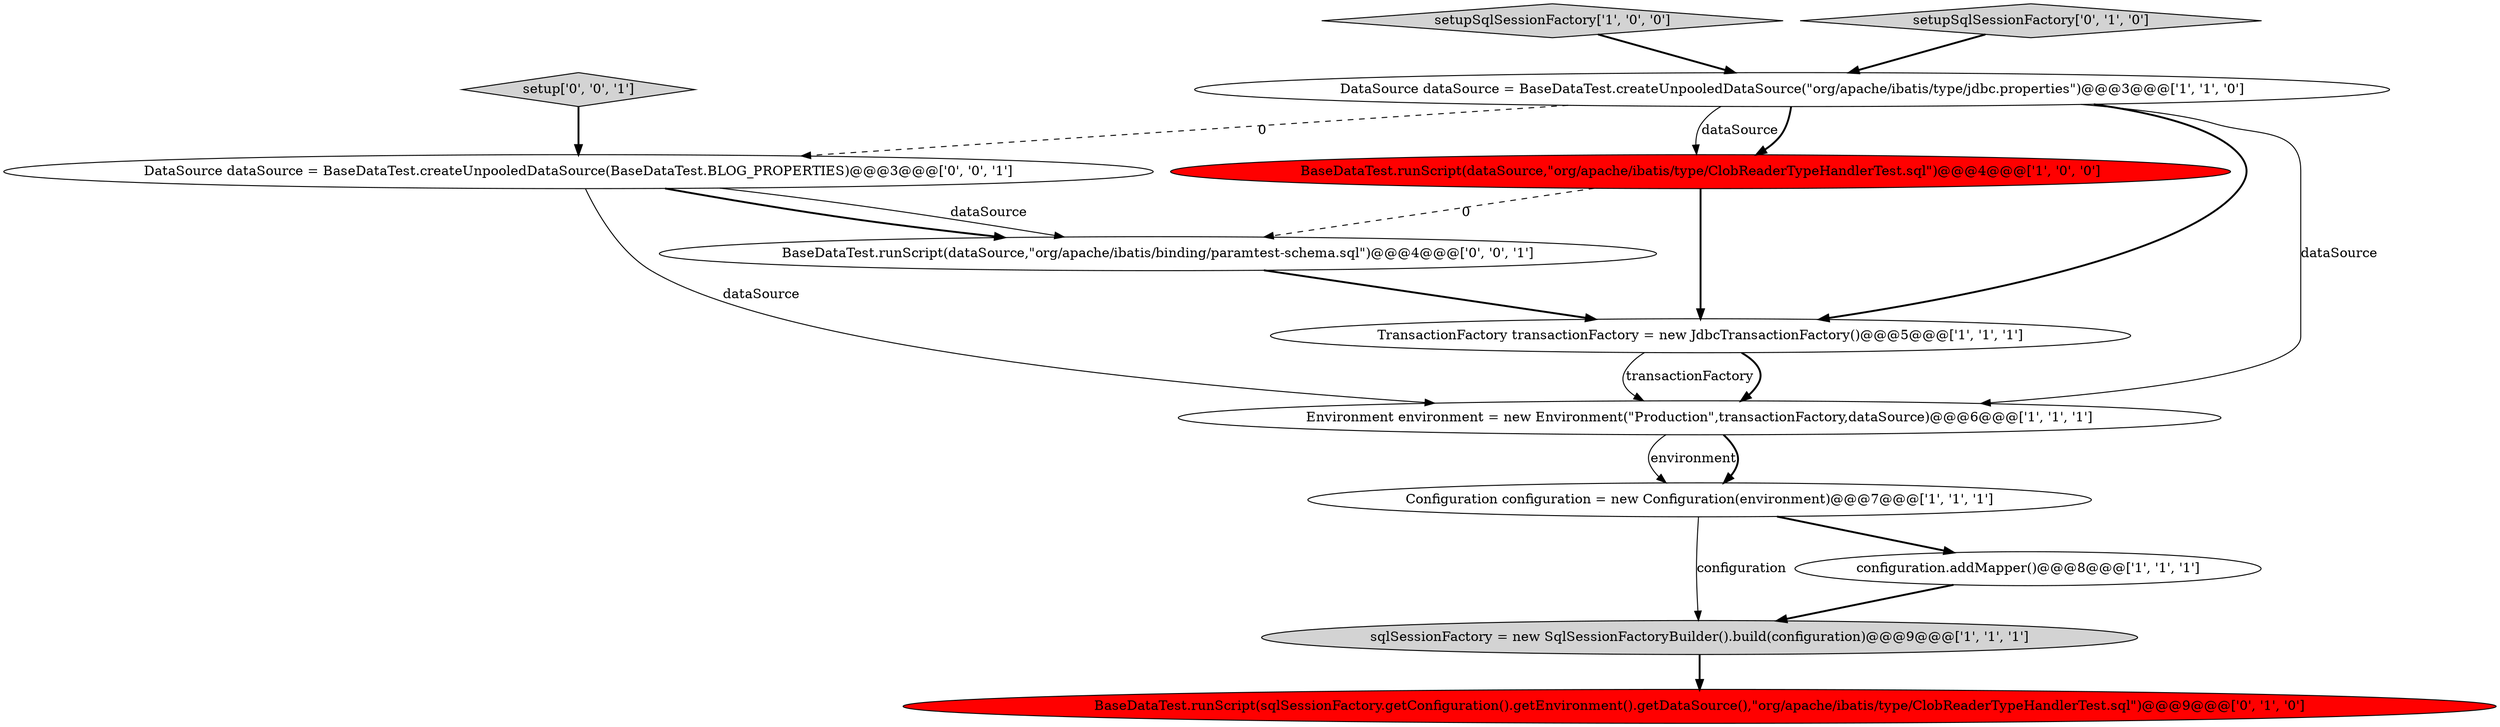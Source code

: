 digraph {
2 [style = filled, label = "BaseDataTest.runScript(dataSource,\"org/apache/ibatis/type/ClobReaderTypeHandlerTest.sql\")@@@4@@@['1', '0', '0']", fillcolor = red, shape = ellipse image = "AAA1AAABBB1BBB"];
5 [style = filled, label = "Configuration configuration = new Configuration(environment)@@@7@@@['1', '1', '1']", fillcolor = white, shape = ellipse image = "AAA0AAABBB1BBB"];
1 [style = filled, label = "setupSqlSessionFactory['1', '0', '0']", fillcolor = lightgray, shape = diamond image = "AAA0AAABBB1BBB"];
10 [style = filled, label = "BaseDataTest.runScript(dataSource,\"org/apache/ibatis/binding/paramtest-schema.sql\")@@@4@@@['0', '0', '1']", fillcolor = white, shape = ellipse image = "AAA0AAABBB3BBB"];
11 [style = filled, label = "setup['0', '0', '1']", fillcolor = lightgray, shape = diamond image = "AAA0AAABBB3BBB"];
3 [style = filled, label = "Environment environment = new Environment(\"Production\",transactionFactory,dataSource)@@@6@@@['1', '1', '1']", fillcolor = white, shape = ellipse image = "AAA0AAABBB1BBB"];
6 [style = filled, label = "sqlSessionFactory = new SqlSessionFactoryBuilder().build(configuration)@@@9@@@['1', '1', '1']", fillcolor = lightgray, shape = ellipse image = "AAA0AAABBB1BBB"];
8 [style = filled, label = "setupSqlSessionFactory['0', '1', '0']", fillcolor = lightgray, shape = diamond image = "AAA0AAABBB2BBB"];
0 [style = filled, label = "configuration.addMapper()@@@8@@@['1', '1', '1']", fillcolor = white, shape = ellipse image = "AAA0AAABBB1BBB"];
9 [style = filled, label = "BaseDataTest.runScript(sqlSessionFactory.getConfiguration().getEnvironment().getDataSource(),\"org/apache/ibatis/type/ClobReaderTypeHandlerTest.sql\")@@@9@@@['0', '1', '0']", fillcolor = red, shape = ellipse image = "AAA1AAABBB2BBB"];
7 [style = filled, label = "DataSource dataSource = BaseDataTest.createUnpooledDataSource(\"org/apache/ibatis/type/jdbc.properties\")@@@3@@@['1', '1', '0']", fillcolor = white, shape = ellipse image = "AAA0AAABBB1BBB"];
12 [style = filled, label = "DataSource dataSource = BaseDataTest.createUnpooledDataSource(BaseDataTest.BLOG_PROPERTIES)@@@3@@@['0', '0', '1']", fillcolor = white, shape = ellipse image = "AAA0AAABBB3BBB"];
4 [style = filled, label = "TransactionFactory transactionFactory = new JdbcTransactionFactory()@@@5@@@['1', '1', '1']", fillcolor = white, shape = ellipse image = "AAA0AAABBB1BBB"];
4->3 [style = bold, label=""];
0->6 [style = bold, label=""];
5->6 [style = solid, label="configuration"];
12->10 [style = solid, label="dataSource"];
3->5 [style = solid, label="environment"];
11->12 [style = bold, label=""];
7->4 [style = bold, label=""];
2->4 [style = bold, label=""];
1->7 [style = bold, label=""];
8->7 [style = bold, label=""];
2->10 [style = dashed, label="0"];
7->3 [style = solid, label="dataSource"];
7->2 [style = solid, label="dataSource"];
4->3 [style = solid, label="transactionFactory"];
3->5 [style = bold, label=""];
12->10 [style = bold, label=""];
5->0 [style = bold, label=""];
7->2 [style = bold, label=""];
10->4 [style = bold, label=""];
7->12 [style = dashed, label="0"];
6->9 [style = bold, label=""];
12->3 [style = solid, label="dataSource"];
}
